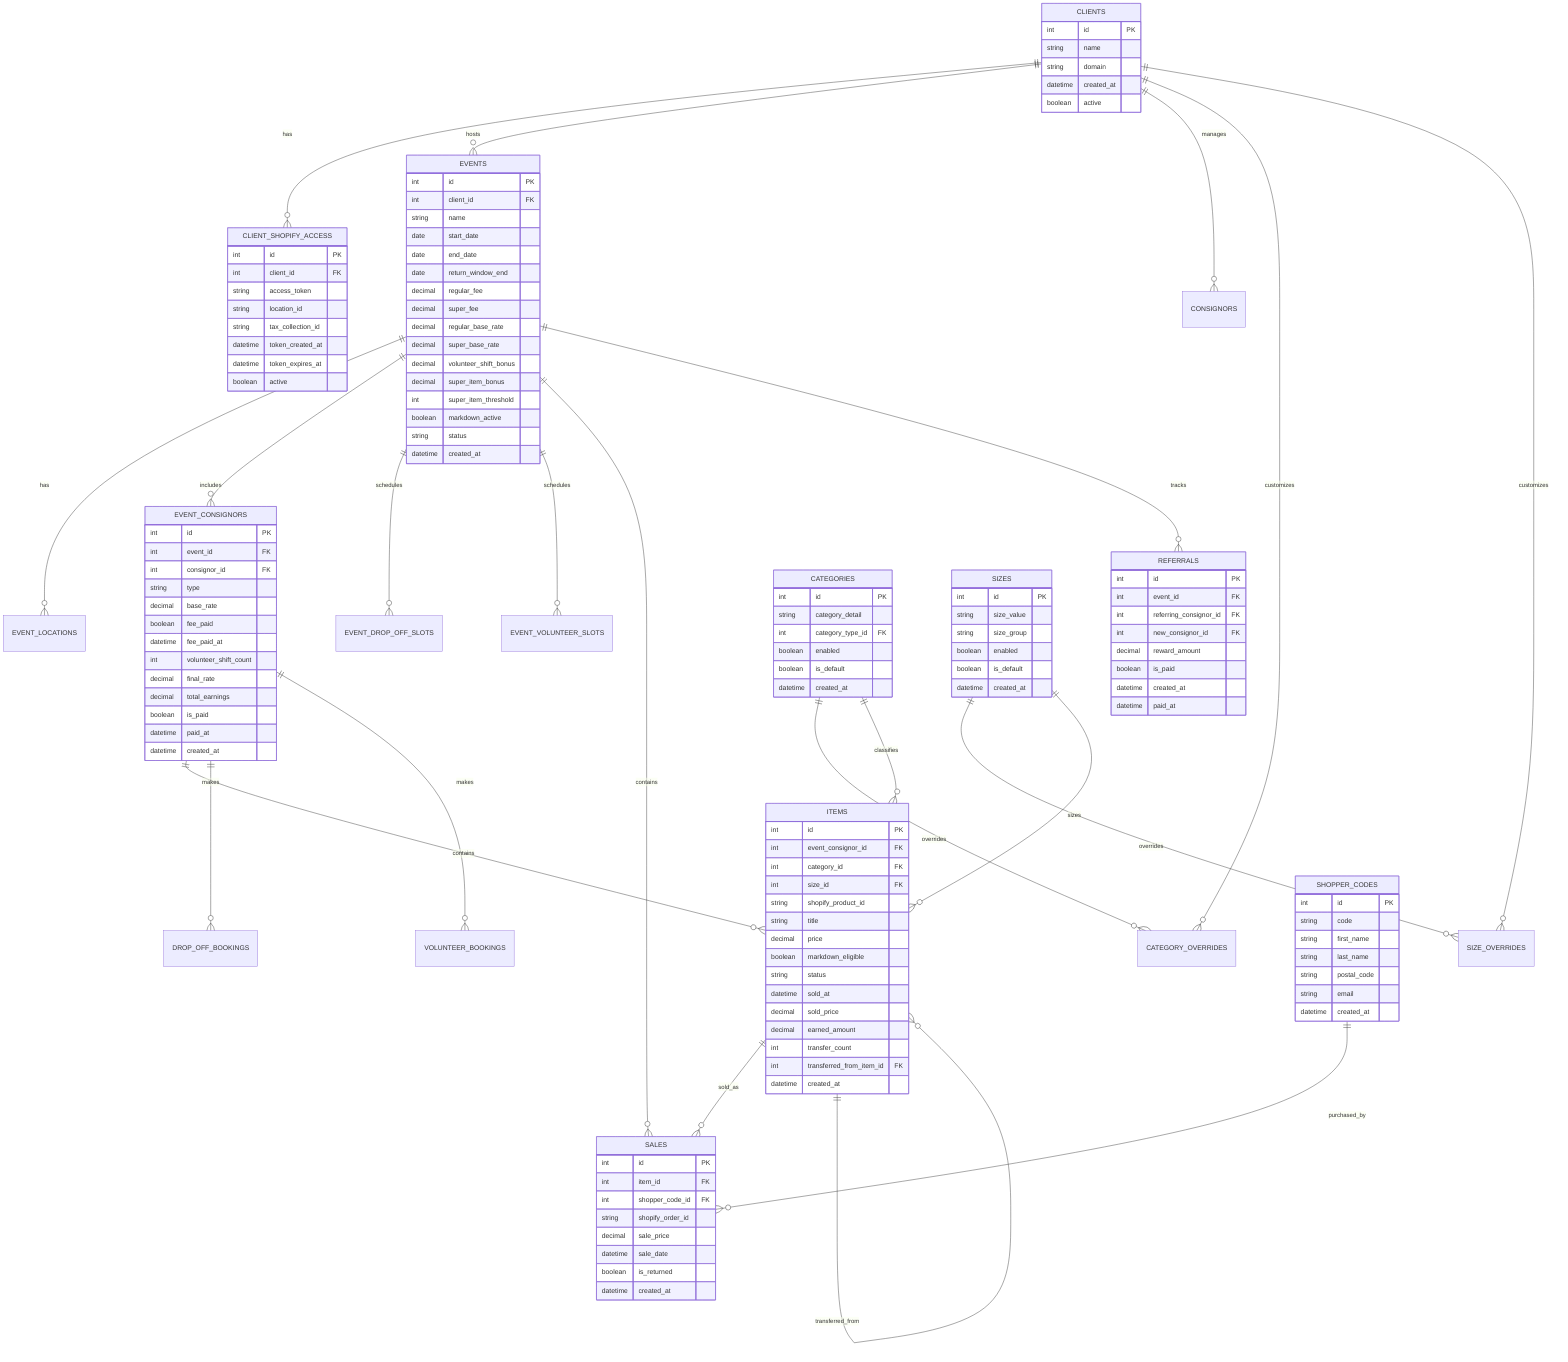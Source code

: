 erDiagram
    CLIENTS ||--o{ CLIENT_SHOPIFY_ACCESS : has
    CLIENTS ||--o{ EVENTS : hosts
    CLIENTS ||--o{ CONSIGNORS : manages
    CLIENTS ||--o{ CATEGORY_OVERRIDES : customizes
    CLIENTS ||--o{ SIZE_OVERRIDES : customizes
    
    EVENTS ||--o{ EVENT_LOCATIONS : has
    EVENTS ||--o{ EVENT_CONSIGNORS : includes
    EVENTS ||--o{ EVENT_DROP_OFF_SLOTS : schedules
    EVENTS ||--o{ EVENT_VOLUNTEER_SLOTS : schedules
    EVENTS ||--o{ SALES : contains
    EVENTS ||--o{ REFERRALS : tracks
    
    EVENT_CONSIGNORS ||--o{ ITEMS : contains
    EVENT_CONSIGNORS ||--o{ DROP_OFF_BOOKINGS : makes
    EVENT_CONSIGNORS ||--o{ VOLUNTEER_BOOKINGS : makes
    
    CATEGORIES ||--o{ CATEGORY_OVERRIDES : overrides
    CATEGORIES ||--o{ ITEMS : classifies
    
    SIZES ||--o{ SIZE_OVERRIDES : overrides
    SIZES ||--o{ ITEMS : sizes
    
    ITEMS ||--o{ SALES : sold_as
    ITEMS ||--o{ ITEMS : transferred_from
    
    SHOPPER_CODES ||--o{ SALES : purchased_by
    
    CLIENTS {
        int id PK
        string name
        string domain
        datetime created_at
        boolean active
    }
    
    CLIENT_SHOPIFY_ACCESS {
        int id PK
        int client_id FK
        string access_token
        string location_id
        string tax_collection_id
        datetime token_created_at
        datetime token_expires_at
        boolean active
    }
    
    EVENTS {
        int id PK
        int client_id FK
        string name
        date start_date
        date end_date
        date return_window_end
        decimal regular_fee
        decimal super_fee
        decimal regular_base_rate
        decimal super_base_rate
        decimal volunteer_shift_bonus
        decimal super_item_bonus
        int super_item_threshold
        boolean markdown_active
        string status
        datetime created_at
    }
    
    EVENT_CONSIGNORS {
        int id PK
        int event_id FK
        int consignor_id FK
        string type
        decimal base_rate
        boolean fee_paid
        datetime fee_paid_at
        int volunteer_shift_count
        decimal final_rate
        decimal total_earnings
        boolean is_paid
        datetime paid_at
        datetime created_at
    }
    
    ITEMS {
        int id PK
        int event_consignor_id FK
        int category_id FK
        int size_id FK
        string shopify_product_id
        string title
        decimal price
        boolean markdown_eligible
        string status
        datetime sold_at
        decimal sold_price
        decimal earned_amount
        int transfer_count
        int transferred_from_item_id FK
        datetime created_at
    }
    
    SALES {
        int id PK
        int item_id FK
        int shopper_code_id FK
        string shopify_order_id
        decimal sale_price
        datetime sale_date
        boolean is_returned
        datetime created_at
    }
    
    SHOPPER_CODES {
        int id PK
        string code
        string first_name
        string last_name
        string postal_code
        string email
        datetime created_at
    }
    
    REFERRALS {
        int id PK
        int event_id FK
        int referring_consignor_id FK
        int new_consignor_id FK
        decimal reward_amount
        boolean is_paid
        datetime created_at
        datetime paid_at
    }
    
    CATEGORIES {
        int id PK
        string category_detail
        int category_type_id FK
        boolean enabled
        boolean is_default
        datetime created_at
    }
    
    SIZES {
        int id PK
        string size_value
        string size_group
        boolean enabled
        boolean is_default
        datetime created_at
    }